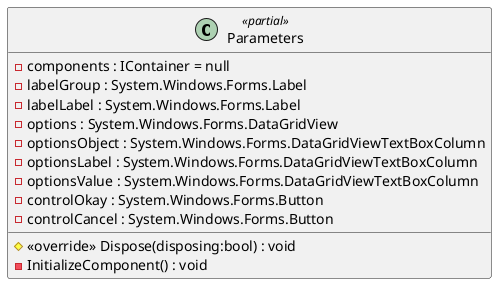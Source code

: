@startuml
class Parameters <<partial>> {
    - components : IContainer = null
    # <<override>> Dispose(disposing:bool) : void
    - InitializeComponent() : void
    - labelGroup : System.Windows.Forms.Label
    - labelLabel : System.Windows.Forms.Label
    - options : System.Windows.Forms.DataGridView
    - optionsObject : System.Windows.Forms.DataGridViewTextBoxColumn
    - optionsLabel : System.Windows.Forms.DataGridViewTextBoxColumn
    - optionsValue : System.Windows.Forms.DataGridViewTextBoxColumn
    - controlOkay : System.Windows.Forms.Button
    - controlCancel : System.Windows.Forms.Button
}
@enduml
